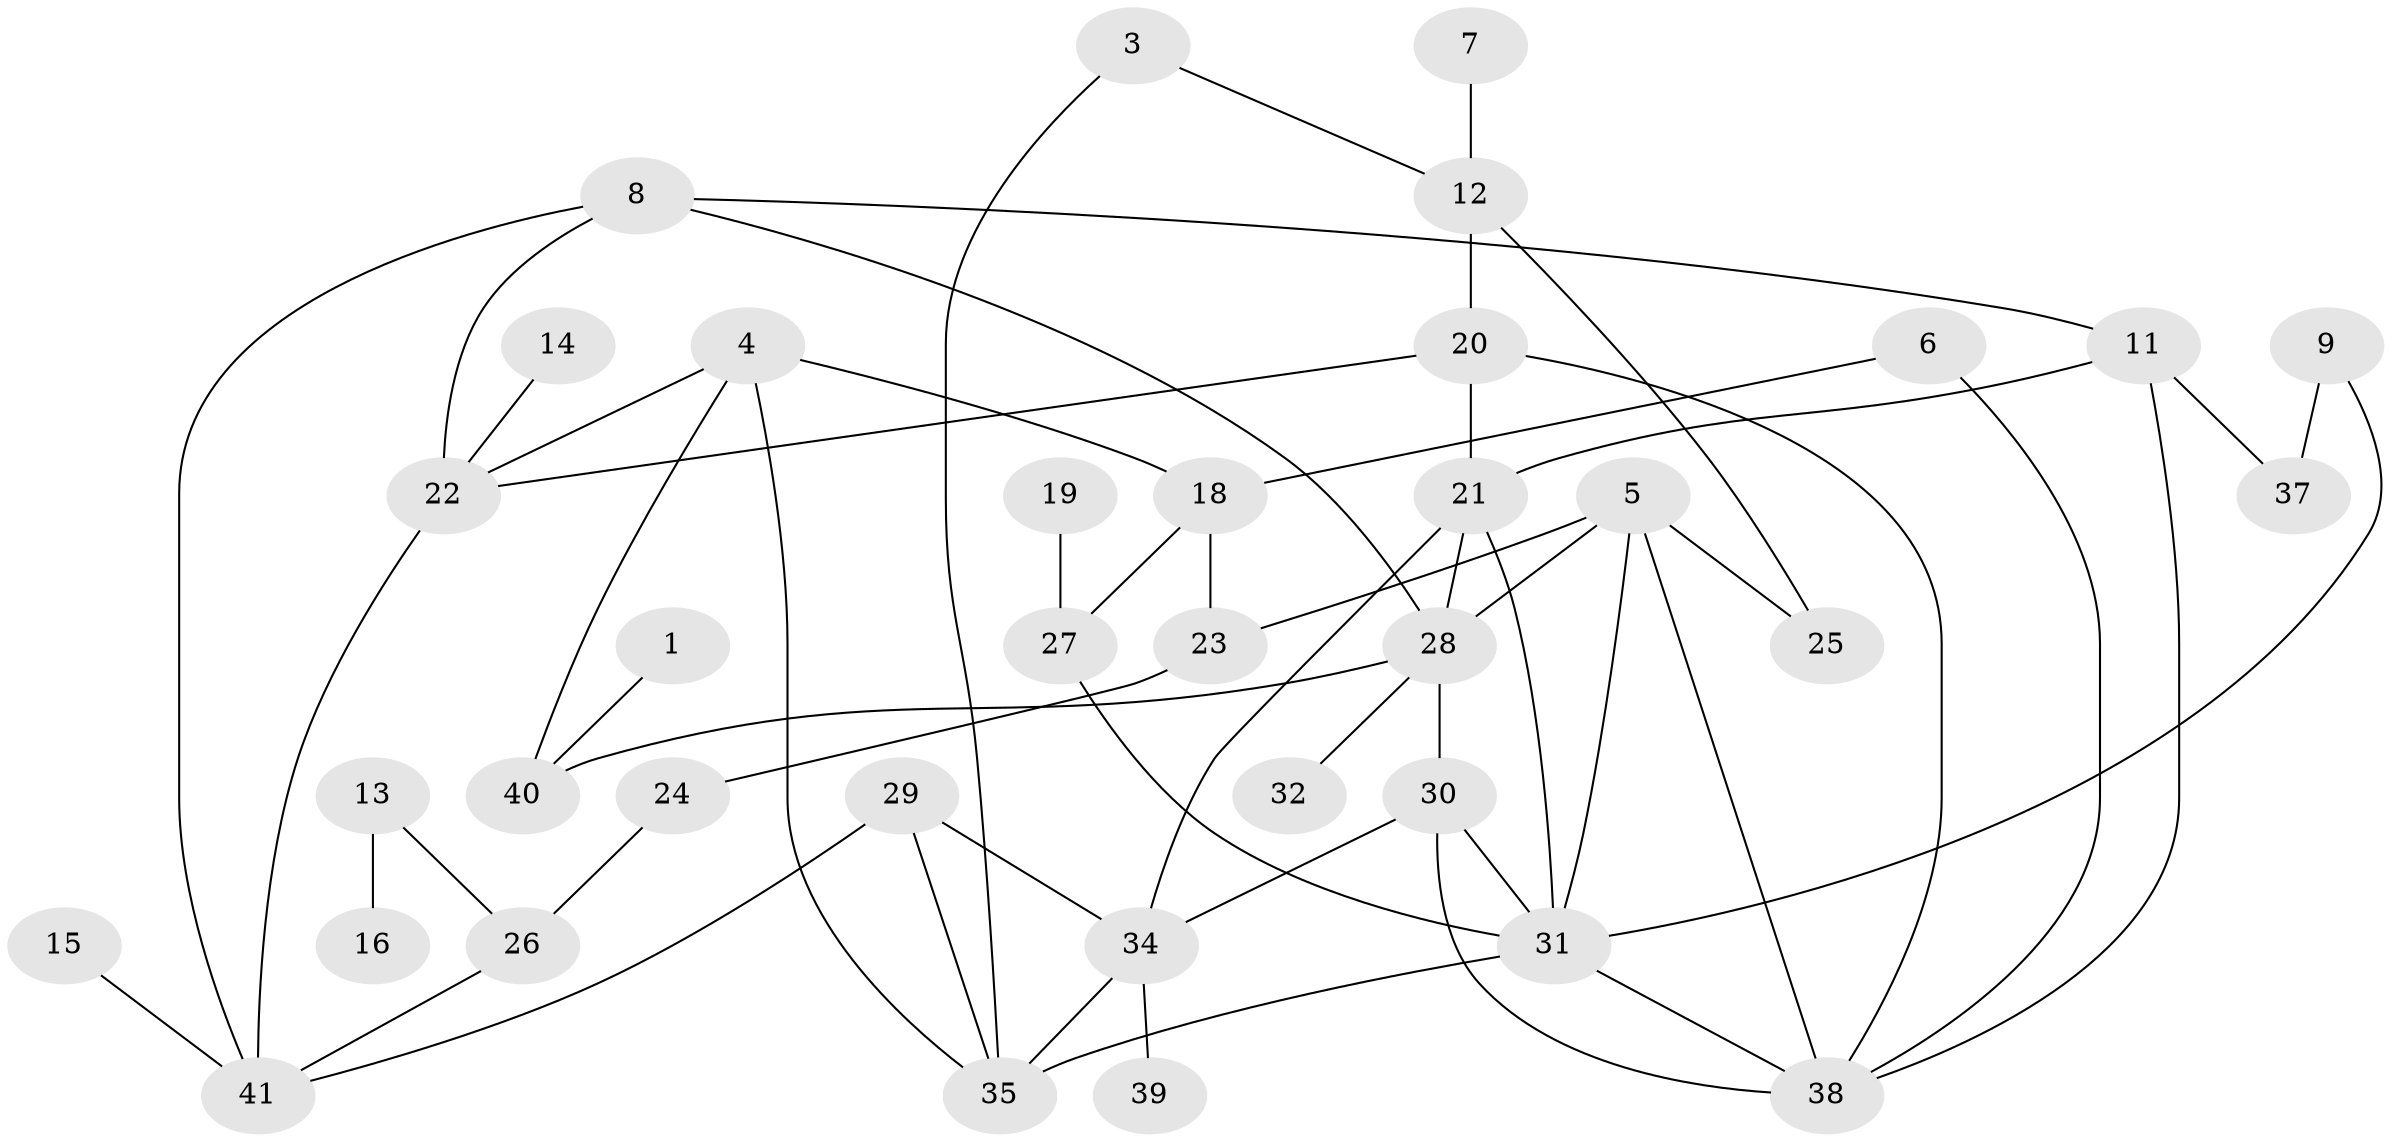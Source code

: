 // original degree distribution, {1: 0.2222222222222222, 0: 0.04938271604938271, 2: 0.2839506172839506, 3: 0.18518518518518517, 5: 0.1111111111111111, 4: 0.14814814814814814}
// Generated by graph-tools (version 1.1) at 2025/25/03/09/25 03:25:18]
// undirected, 36 vertices, 57 edges
graph export_dot {
graph [start="1"]
  node [color=gray90,style=filled];
  1;
  3;
  4;
  5;
  6;
  7;
  8;
  9;
  11;
  12;
  13;
  14;
  15;
  16;
  18;
  19;
  20;
  21;
  22;
  23;
  24;
  25;
  26;
  27;
  28;
  29;
  30;
  31;
  32;
  34;
  35;
  37;
  38;
  39;
  40;
  41;
  1 -- 40 [weight=1.0];
  3 -- 12 [weight=1.0];
  3 -- 35 [weight=1.0];
  4 -- 18 [weight=1.0];
  4 -- 22 [weight=1.0];
  4 -- 35 [weight=1.0];
  4 -- 40 [weight=1.0];
  5 -- 23 [weight=1.0];
  5 -- 25 [weight=1.0];
  5 -- 28 [weight=1.0];
  5 -- 31 [weight=1.0];
  5 -- 38 [weight=1.0];
  6 -- 18 [weight=1.0];
  6 -- 38 [weight=1.0];
  7 -- 12 [weight=1.0];
  8 -- 11 [weight=1.0];
  8 -- 22 [weight=1.0];
  8 -- 28 [weight=1.0];
  8 -- 41 [weight=1.0];
  9 -- 31 [weight=1.0];
  9 -- 37 [weight=1.0];
  11 -- 21 [weight=1.0];
  11 -- 37 [weight=1.0];
  11 -- 38 [weight=1.0];
  12 -- 20 [weight=1.0];
  12 -- 25 [weight=1.0];
  13 -- 16 [weight=1.0];
  13 -- 26 [weight=1.0];
  14 -- 22 [weight=1.0];
  15 -- 41 [weight=1.0];
  18 -- 23 [weight=1.0];
  18 -- 27 [weight=2.0];
  19 -- 27 [weight=1.0];
  20 -- 21 [weight=1.0];
  20 -- 22 [weight=1.0];
  20 -- 38 [weight=1.0];
  21 -- 28 [weight=1.0];
  21 -- 31 [weight=1.0];
  21 -- 34 [weight=1.0];
  22 -- 41 [weight=1.0];
  23 -- 24 [weight=1.0];
  24 -- 26 [weight=1.0];
  26 -- 41 [weight=1.0];
  27 -- 31 [weight=1.0];
  28 -- 30 [weight=1.0];
  28 -- 32 [weight=1.0];
  28 -- 40 [weight=1.0];
  29 -- 34 [weight=1.0];
  29 -- 35 [weight=1.0];
  29 -- 41 [weight=1.0];
  30 -- 31 [weight=1.0];
  30 -- 34 [weight=1.0];
  30 -- 38 [weight=1.0];
  31 -- 35 [weight=2.0];
  31 -- 38 [weight=1.0];
  34 -- 35 [weight=1.0];
  34 -- 39 [weight=2.0];
}
